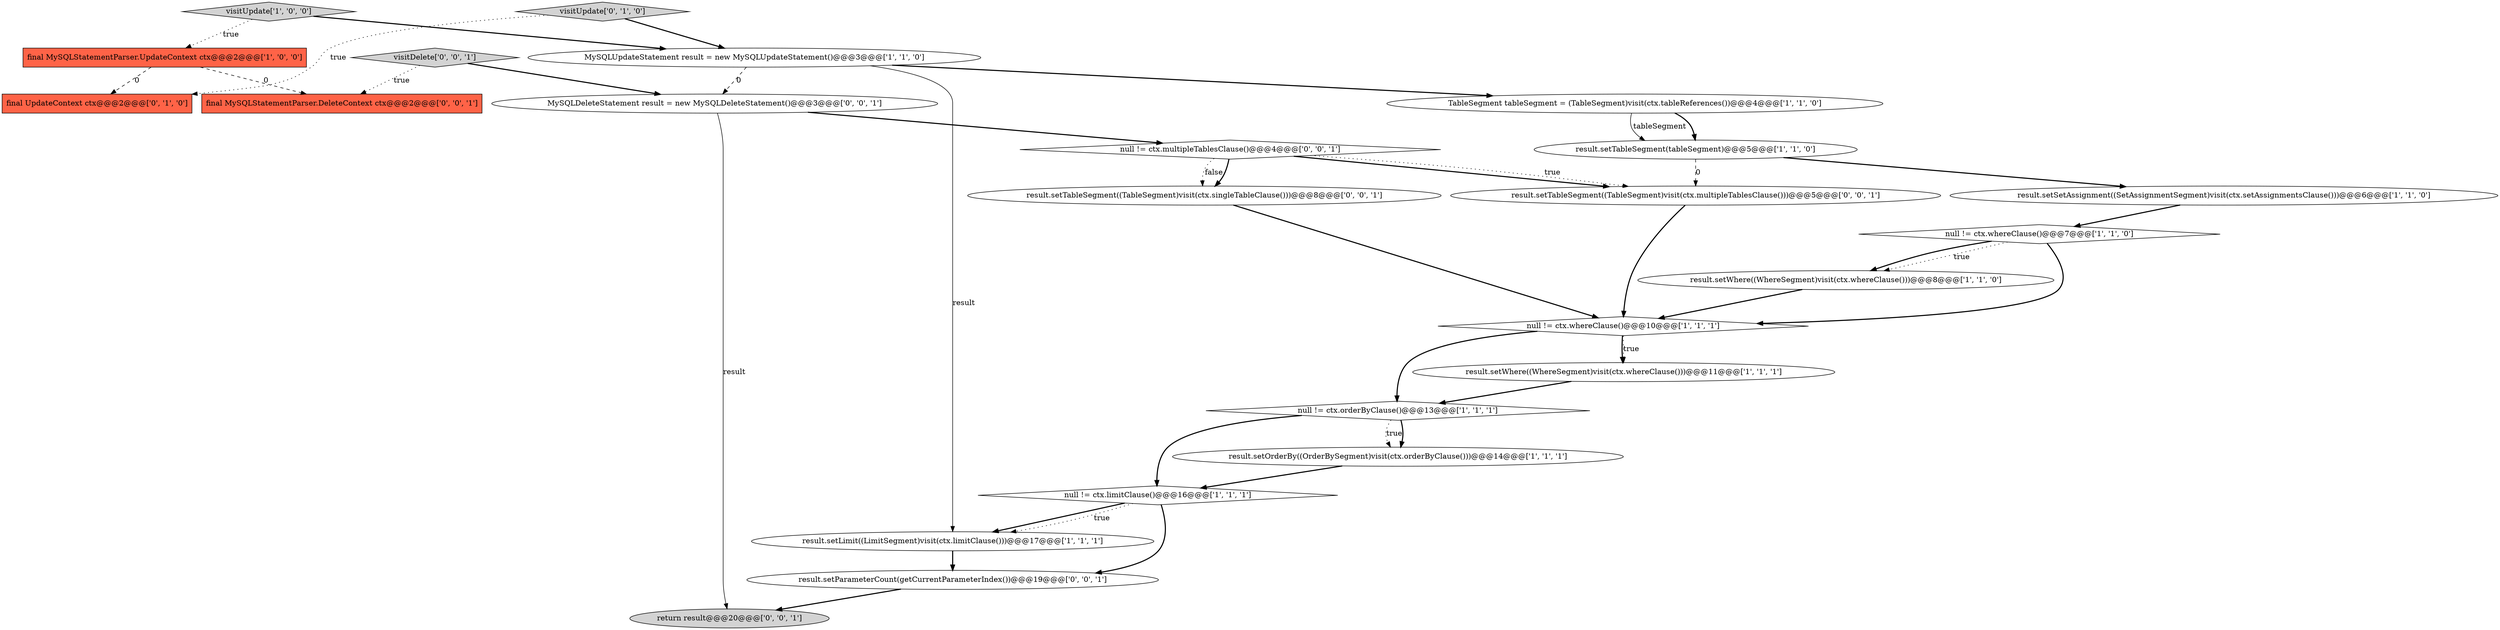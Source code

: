 digraph {
0 [style = filled, label = "final MySQLStatementParser.UpdateContext ctx@@@2@@@['1', '0', '0']", fillcolor = tomato, shape = box image = "AAA1AAABBB1BBB"];
18 [style = filled, label = "return result@@@20@@@['0', '0', '1']", fillcolor = lightgray, shape = ellipse image = "AAA0AAABBB3BBB"];
4 [style = filled, label = "null != ctx.limitClause()@@@16@@@['1', '1', '1']", fillcolor = white, shape = diamond image = "AAA0AAABBB1BBB"];
1 [style = filled, label = "null != ctx.whereClause()@@@7@@@['1', '1', '0']", fillcolor = white, shape = diamond image = "AAA0AAABBB1BBB"];
8 [style = filled, label = "visitUpdate['1', '0', '0']", fillcolor = lightgray, shape = diamond image = "AAA0AAABBB1BBB"];
13 [style = filled, label = "null != ctx.orderByClause()@@@13@@@['1', '1', '1']", fillcolor = white, shape = diamond image = "AAA0AAABBB1BBB"];
16 [style = filled, label = "result.setParameterCount(getCurrentParameterIndex())@@@19@@@['0', '0', '1']", fillcolor = white, shape = ellipse image = "AAA0AAABBB3BBB"];
7 [style = filled, label = "result.setSetAssignment((SetAssignmentSegment)visit(ctx.setAssignmentsClause()))@@@6@@@['1', '1', '0']", fillcolor = white, shape = ellipse image = "AAA0AAABBB1BBB"];
3 [style = filled, label = "result.setLimit((LimitSegment)visit(ctx.limitClause()))@@@17@@@['1', '1', '1']", fillcolor = white, shape = ellipse image = "AAA0AAABBB1BBB"];
19 [style = filled, label = "visitDelete['0', '0', '1']", fillcolor = lightgray, shape = diamond image = "AAA0AAABBB3BBB"];
10 [style = filled, label = "MySQLUpdateStatement result = new MySQLUpdateStatement()@@@3@@@['1', '1', '0']", fillcolor = white, shape = ellipse image = "AAA0AAABBB1BBB"];
5 [style = filled, label = "null != ctx.whereClause()@@@10@@@['1', '1', '1']", fillcolor = white, shape = diamond image = "AAA0AAABBB1BBB"];
2 [style = filled, label = "result.setWhere((WhereSegment)visit(ctx.whereClause()))@@@11@@@['1', '1', '1']", fillcolor = white, shape = ellipse image = "AAA0AAABBB1BBB"];
21 [style = filled, label = "final MySQLStatementParser.DeleteContext ctx@@@2@@@['0', '0', '1']", fillcolor = tomato, shape = box image = "AAA0AAABBB3BBB"];
12 [style = filled, label = "result.setWhere((WhereSegment)visit(ctx.whereClause()))@@@8@@@['1', '1', '0']", fillcolor = white, shape = ellipse image = "AAA0AAABBB1BBB"];
14 [style = filled, label = "visitUpdate['0', '1', '0']", fillcolor = lightgray, shape = diamond image = "AAA0AAABBB2BBB"];
17 [style = filled, label = "result.setTableSegment((TableSegment)visit(ctx.multipleTablesClause()))@@@5@@@['0', '0', '1']", fillcolor = white, shape = ellipse image = "AAA0AAABBB3BBB"];
11 [style = filled, label = "result.setTableSegment(tableSegment)@@@5@@@['1', '1', '0']", fillcolor = white, shape = ellipse image = "AAA0AAABBB1BBB"];
23 [style = filled, label = "MySQLDeleteStatement result = new MySQLDeleteStatement()@@@3@@@['0', '0', '1']", fillcolor = white, shape = ellipse image = "AAA0AAABBB3BBB"];
22 [style = filled, label = "result.setTableSegment((TableSegment)visit(ctx.singleTableClause()))@@@8@@@['0', '0', '1']", fillcolor = white, shape = ellipse image = "AAA0AAABBB3BBB"];
6 [style = filled, label = "result.setOrderBy((OrderBySegment)visit(ctx.orderByClause()))@@@14@@@['1', '1', '1']", fillcolor = white, shape = ellipse image = "AAA0AAABBB1BBB"];
20 [style = filled, label = "null != ctx.multipleTablesClause()@@@4@@@['0', '0', '1']", fillcolor = white, shape = diamond image = "AAA0AAABBB3BBB"];
9 [style = filled, label = "TableSegment tableSegment = (TableSegment)visit(ctx.tableReferences())@@@4@@@['1', '1', '0']", fillcolor = white, shape = ellipse image = "AAA0AAABBB1BBB"];
15 [style = filled, label = "final UpdateContext ctx@@@2@@@['0', '1', '0']", fillcolor = tomato, shape = box image = "AAA1AAABBB2BBB"];
1->5 [style = bold, label=""];
13->6 [style = dotted, label="true"];
4->3 [style = bold, label=""];
8->10 [style = bold, label=""];
17->5 [style = bold, label=""];
23->20 [style = bold, label=""];
20->17 [style = bold, label=""];
7->1 [style = bold, label=""];
16->18 [style = bold, label=""];
20->22 [style = dotted, label="false"];
9->11 [style = bold, label=""];
12->5 [style = bold, label=""];
20->17 [style = dotted, label="true"];
14->10 [style = bold, label=""];
0->15 [style = dashed, label="0"];
19->21 [style = dotted, label="true"];
11->17 [style = dashed, label="0"];
3->16 [style = bold, label=""];
22->5 [style = bold, label=""];
20->22 [style = bold, label=""];
2->13 [style = bold, label=""];
6->4 [style = bold, label=""];
14->15 [style = dotted, label="true"];
5->2 [style = bold, label=""];
4->3 [style = dotted, label="true"];
0->21 [style = dashed, label="0"];
19->23 [style = bold, label=""];
5->13 [style = bold, label=""];
9->11 [style = solid, label="tableSegment"];
1->12 [style = dotted, label="true"];
1->12 [style = bold, label=""];
8->0 [style = dotted, label="true"];
10->9 [style = bold, label=""];
13->6 [style = bold, label=""];
10->3 [style = solid, label="result"];
23->18 [style = solid, label="result"];
10->23 [style = dashed, label="0"];
11->7 [style = bold, label=""];
4->16 [style = bold, label=""];
5->2 [style = dotted, label="true"];
13->4 [style = bold, label=""];
}

